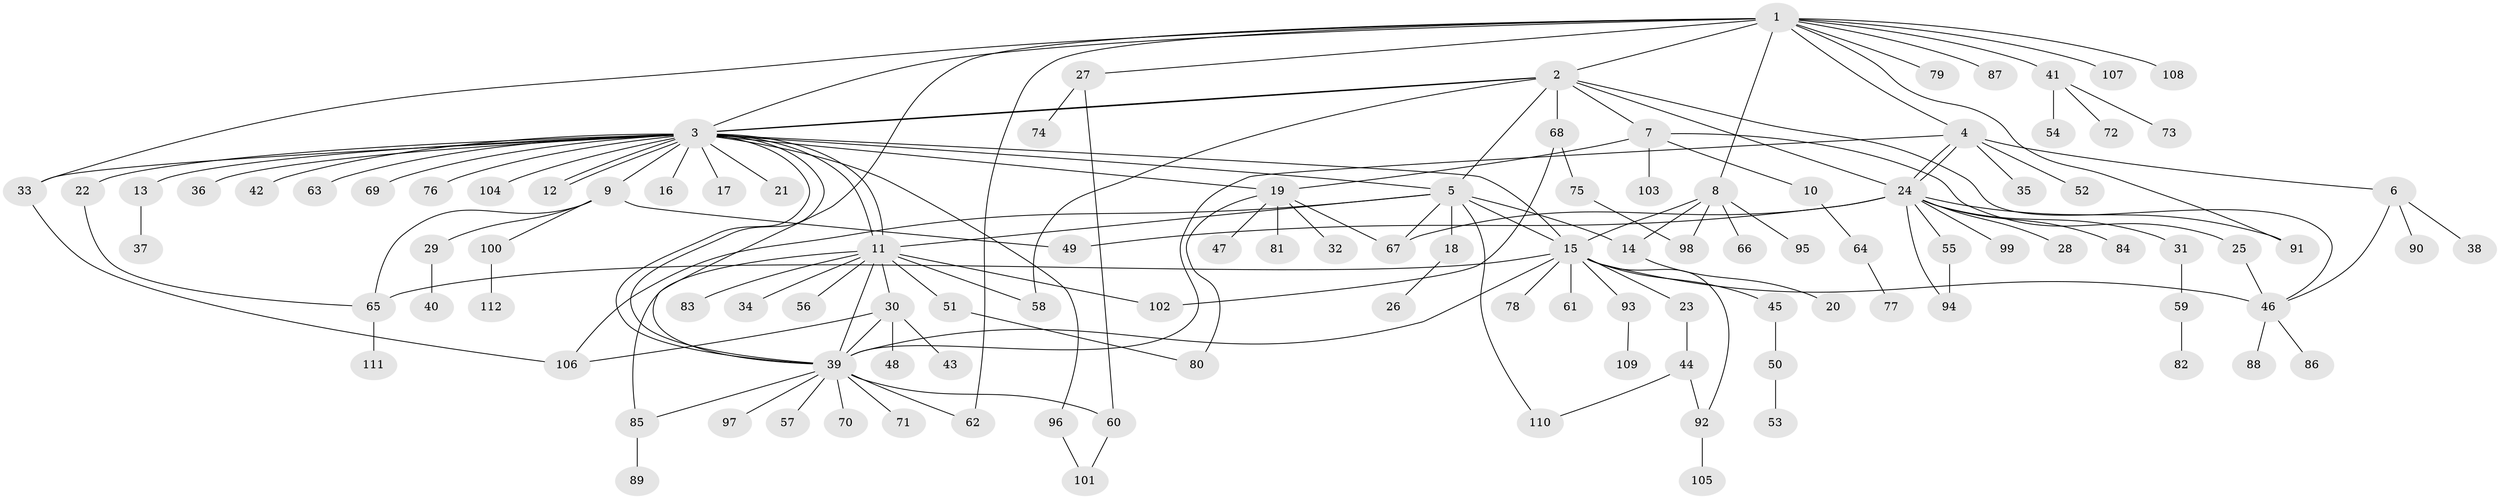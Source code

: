 // coarse degree distribution, {13: 0.0125, 8: 0.0125, 21: 0.0125, 5: 0.0375, 9: 0.025, 4: 0.025, 6: 0.025, 2: 0.2, 10: 0.025, 1: 0.5, 3: 0.1125, 12: 0.0125}
// Generated by graph-tools (version 1.1) at 2025/50/03/04/25 22:50:14]
// undirected, 112 vertices, 152 edges
graph export_dot {
  node [color=gray90,style=filled];
  1;
  2;
  3;
  4;
  5;
  6;
  7;
  8;
  9;
  10;
  11;
  12;
  13;
  14;
  15;
  16;
  17;
  18;
  19;
  20;
  21;
  22;
  23;
  24;
  25;
  26;
  27;
  28;
  29;
  30;
  31;
  32;
  33;
  34;
  35;
  36;
  37;
  38;
  39;
  40;
  41;
  42;
  43;
  44;
  45;
  46;
  47;
  48;
  49;
  50;
  51;
  52;
  53;
  54;
  55;
  56;
  57;
  58;
  59;
  60;
  61;
  62;
  63;
  64;
  65;
  66;
  67;
  68;
  69;
  70;
  71;
  72;
  73;
  74;
  75;
  76;
  77;
  78;
  79;
  80;
  81;
  82;
  83;
  84;
  85;
  86;
  87;
  88;
  89;
  90;
  91;
  92;
  93;
  94;
  95;
  96;
  97;
  98;
  99;
  100;
  101;
  102;
  103;
  104;
  105;
  106;
  107;
  108;
  109;
  110;
  111;
  112;
  1 -- 2;
  1 -- 3;
  1 -- 4;
  1 -- 8;
  1 -- 27;
  1 -- 33;
  1 -- 39;
  1 -- 41;
  1 -- 62;
  1 -- 79;
  1 -- 87;
  1 -- 91;
  1 -- 107;
  1 -- 108;
  2 -- 3;
  2 -- 3;
  2 -- 5;
  2 -- 7;
  2 -- 24;
  2 -- 46;
  2 -- 58;
  2 -- 68;
  3 -- 5;
  3 -- 9;
  3 -- 11;
  3 -- 11;
  3 -- 12;
  3 -- 12;
  3 -- 13;
  3 -- 15;
  3 -- 16;
  3 -- 17;
  3 -- 19;
  3 -- 21;
  3 -- 22;
  3 -- 33;
  3 -- 36;
  3 -- 39;
  3 -- 39;
  3 -- 42;
  3 -- 63;
  3 -- 69;
  3 -- 76;
  3 -- 96;
  3 -- 104;
  4 -- 6;
  4 -- 24;
  4 -- 24;
  4 -- 35;
  4 -- 39;
  4 -- 52;
  5 -- 11;
  5 -- 14;
  5 -- 15;
  5 -- 18;
  5 -- 67;
  5 -- 106;
  5 -- 110;
  6 -- 38;
  6 -- 46;
  6 -- 90;
  7 -- 10;
  7 -- 19;
  7 -- 25;
  7 -- 103;
  8 -- 14;
  8 -- 15;
  8 -- 66;
  8 -- 95;
  8 -- 98;
  9 -- 29;
  9 -- 49;
  9 -- 65;
  9 -- 100;
  10 -- 64;
  11 -- 30;
  11 -- 34;
  11 -- 39;
  11 -- 51;
  11 -- 56;
  11 -- 58;
  11 -- 83;
  11 -- 85;
  11 -- 102;
  13 -- 37;
  14 -- 20;
  15 -- 23;
  15 -- 39;
  15 -- 45;
  15 -- 46;
  15 -- 61;
  15 -- 65;
  15 -- 78;
  15 -- 92;
  15 -- 93;
  18 -- 26;
  19 -- 32;
  19 -- 47;
  19 -- 67;
  19 -- 80;
  19 -- 81;
  22 -- 65;
  23 -- 44;
  24 -- 28;
  24 -- 31;
  24 -- 49;
  24 -- 55;
  24 -- 67;
  24 -- 84;
  24 -- 91;
  24 -- 94;
  24 -- 99;
  25 -- 46;
  27 -- 60;
  27 -- 74;
  29 -- 40;
  30 -- 39;
  30 -- 43;
  30 -- 48;
  30 -- 106;
  31 -- 59;
  33 -- 106;
  39 -- 57;
  39 -- 60;
  39 -- 62;
  39 -- 70;
  39 -- 71;
  39 -- 85;
  39 -- 97;
  41 -- 54;
  41 -- 72;
  41 -- 73;
  44 -- 92;
  44 -- 110;
  45 -- 50;
  46 -- 86;
  46 -- 88;
  50 -- 53;
  51 -- 80;
  55 -- 94;
  59 -- 82;
  60 -- 101;
  64 -- 77;
  65 -- 111;
  68 -- 75;
  68 -- 102;
  75 -- 98;
  85 -- 89;
  92 -- 105;
  93 -- 109;
  96 -- 101;
  100 -- 112;
}
